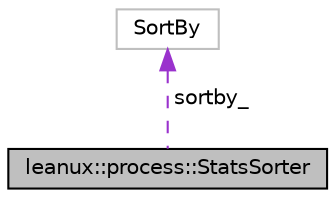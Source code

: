 digraph "leanux::process::StatsSorter"
{
 // LATEX_PDF_SIZE
  bgcolor="transparent";
  edge [fontname="Helvetica",fontsize="10",labelfontname="Helvetica",labelfontsize="10"];
  node [fontname="Helvetica",fontsize="10",shape=record];
  Node1 [label="leanux::process::StatsSorter",height=0.2,width=0.4,color="black", fillcolor="grey75", style="filled", fontcolor="black",tooltip="Functor class for parametrized sorting with std::sort."];
  Node2 -> Node1 [dir="back",color="darkorchid3",fontsize="10",style="dashed",label=" sortby_" ,fontname="Helvetica"];
  Node2 [label="SortBy",height=0.2,width=0.4,color="grey75",tooltip=" "];
}

